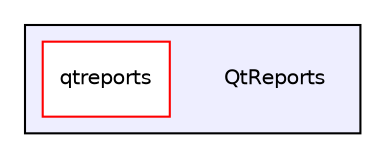 digraph "/home/travis/build/PO-31/QtReports" {
  bgcolor=transparent;
  compound=true
  node [ fontsize="10", fontname="Helvetica"];
  edge [ labelfontsize="10", labelfontname="Helvetica"];
  subgraph clusterdir_2b79055025069f98a5acfa173c98b921 {
    graph [ bgcolor="#eeeeff", pencolor="black", label="" URL="dir_2b79055025069f98a5acfa173c98b921.html"];
    dir_2b79055025069f98a5acfa173c98b921 [shape=plaintext label="QtReports"];
    dir_92bde7d608ceb2cc3747bbfdbcf2bd2c [shape=box label="qtreports" color="red" fillcolor="white" style="filled" URL="dir_92bde7d608ceb2cc3747bbfdbcf2bd2c.html"];
  }
}
